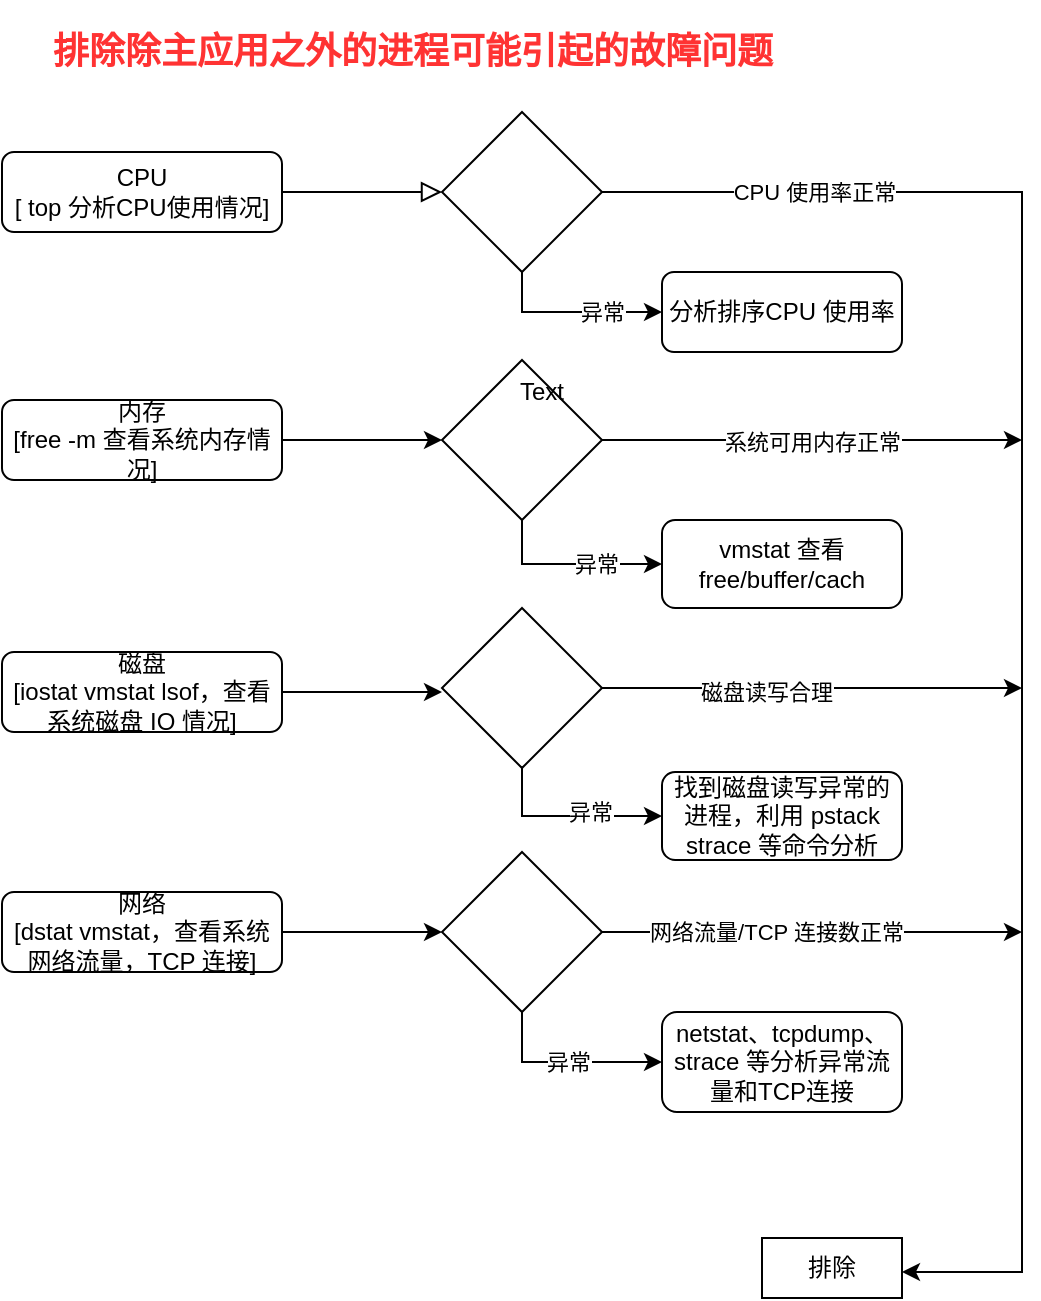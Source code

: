 <mxfile version="13.2.3" type="github"><diagram id="C5RBs43oDa-KdzZeNtuy" name="Page-1"><mxGraphModel dx="912" dy="522" grid="1" gridSize="10" guides="1" tooltips="1" connect="1" arrows="1" fold="1" page="1" pageScale="1" pageWidth="827" pageHeight="1169" math="0" shadow="0"><root><mxCell id="WIyWlLk6GJQsqaUBKTNV-0"/><mxCell id="WIyWlLk6GJQsqaUBKTNV-1" parent="WIyWlLk6GJQsqaUBKTNV-0"/><mxCell id="WIyWlLk6GJQsqaUBKTNV-2" value="" style="rounded=0;html=1;jettySize=auto;orthogonalLoop=1;fontSize=11;endArrow=block;endFill=0;endSize=8;strokeWidth=1;shadow=0;labelBackgroundColor=none;edgeStyle=orthogonalEdgeStyle;" parent="WIyWlLk6GJQsqaUBKTNV-1" source="WIyWlLk6GJQsqaUBKTNV-3" target="WIyWlLk6GJQsqaUBKTNV-6" edge="1"><mxGeometry relative="1" as="geometry"/></mxCell><mxCell id="WIyWlLk6GJQsqaUBKTNV-3" value="CPU&lt;br&gt;[ top 分析CPU使用情况]" style="rounded=1;whiteSpace=wrap;html=1;fontSize=12;glass=0;strokeWidth=1;shadow=0;" parent="WIyWlLk6GJQsqaUBKTNV-1" vertex="1"><mxGeometry x="140" y="80" width="140" height="40" as="geometry"/></mxCell><mxCell id="8kNs1dzIQcIfzXPD6BU9-1" value="" style="edgeStyle=orthogonalEdgeStyle;rounded=0;orthogonalLoop=1;jettySize=auto;html=1;" parent="WIyWlLk6GJQsqaUBKTNV-1" source="WIyWlLk6GJQsqaUBKTNV-6" edge="1"><mxGeometry relative="1" as="geometry"><mxPoint x="590" y="640" as="targetPoint"/><Array as="points"><mxPoint x="650" y="100"/><mxPoint x="650" y="640"/></Array></mxGeometry></mxCell><mxCell id="8kNs1dzIQcIfzXPD6BU9-2" value="CPU 使用率正常" style="edgeLabel;html=1;align=center;verticalAlign=middle;resizable=0;points=[];" parent="8kNs1dzIQcIfzXPD6BU9-1" vertex="1" connectable="0"><mxGeometry x="-0.839" relative="1" as="geometry"><mxPoint x="41" as="offset"/></mxGeometry></mxCell><mxCell id="8kNs1dzIQcIfzXPD6BU9-3" style="edgeStyle=orthogonalEdgeStyle;rounded=0;orthogonalLoop=1;jettySize=auto;html=1;exitX=0.5;exitY=1;exitDx=0;exitDy=0;" parent="WIyWlLk6GJQsqaUBKTNV-1" source="WIyWlLk6GJQsqaUBKTNV-6" target="WIyWlLk6GJQsqaUBKTNV-7" edge="1"><mxGeometry relative="1" as="geometry"/></mxCell><mxCell id="8kNs1dzIQcIfzXPD6BU9-4" value="异常" style="edgeLabel;html=1;align=center;verticalAlign=middle;resizable=0;points=[];" parent="8kNs1dzIQcIfzXPD6BU9-3" vertex="1" connectable="0"><mxGeometry x="-0.556" y="13" relative="1" as="geometry"><mxPoint x="40" y="13" as="offset"/></mxGeometry></mxCell><mxCell id="WIyWlLk6GJQsqaUBKTNV-6" value="" style="rhombus;whiteSpace=wrap;html=1;shadow=0;fontFamily=Helvetica;fontSize=12;align=center;strokeWidth=1;spacing=6;spacingTop=-4;" parent="WIyWlLk6GJQsqaUBKTNV-1" vertex="1"><mxGeometry x="360" y="60" width="80" height="80" as="geometry"/></mxCell><mxCell id="WIyWlLk6GJQsqaUBKTNV-7" value="分析排序CPU 使用率" style="rounded=1;whiteSpace=wrap;html=1;fontSize=12;glass=0;strokeWidth=1;shadow=0;" parent="WIyWlLk6GJQsqaUBKTNV-1" vertex="1"><mxGeometry x="470" y="140" width="120" height="40" as="geometry"/></mxCell><mxCell id="8kNs1dzIQcIfzXPD6BU9-8" value="" style="edgeStyle=orthogonalEdgeStyle;rounded=0;orthogonalLoop=1;jettySize=auto;html=1;" parent="WIyWlLk6GJQsqaUBKTNV-1" source="8kNs1dzIQcIfzXPD6BU9-5" edge="1"><mxGeometry relative="1" as="geometry"><mxPoint x="360" y="224" as="targetPoint"/></mxGeometry></mxCell><mxCell id="8kNs1dzIQcIfzXPD6BU9-5" value="内存&lt;br&gt;[free -m 查看系统内存情况]" style="rounded=1;whiteSpace=wrap;html=1;fontSize=12;glass=0;strokeWidth=1;shadow=0;" parent="WIyWlLk6GJQsqaUBKTNV-1" vertex="1"><mxGeometry x="140" y="204" width="140" height="40" as="geometry"/></mxCell><mxCell id="8kNs1dzIQcIfzXPD6BU9-12" value="系统可用内存正常" style="edgeStyle=orthogonalEdgeStyle;rounded=0;orthogonalLoop=1;jettySize=auto;html=1;exitX=1;exitY=0.5;exitDx=0;exitDy=0;" parent="WIyWlLk6GJQsqaUBKTNV-1" source="8kNs1dzIQcIfzXPD6BU9-9" edge="1"><mxGeometry relative="1" as="geometry"><mxPoint x="650" y="224" as="targetPoint"/></mxGeometry></mxCell><mxCell id="8kNs1dzIQcIfzXPD6BU9-20" style="edgeStyle=orthogonalEdgeStyle;rounded=0;orthogonalLoop=1;jettySize=auto;html=1;exitX=0.5;exitY=1;exitDx=0;exitDy=0;entryX=0;entryY=0.5;entryDx=0;entryDy=0;" parent="WIyWlLk6GJQsqaUBKTNV-1" source="8kNs1dzIQcIfzXPD6BU9-9" target="8kNs1dzIQcIfzXPD6BU9-17" edge="1"><mxGeometry relative="1" as="geometry"/></mxCell><mxCell id="8kNs1dzIQcIfzXPD6BU9-21" value="异常" style="edgeLabel;html=1;align=center;verticalAlign=middle;resizable=0;points=[];" parent="8kNs1dzIQcIfzXPD6BU9-20" vertex="1" connectable="0"><mxGeometry x="0.13" relative="1" as="geometry"><mxPoint x="7" as="offset"/></mxGeometry></mxCell><mxCell id="8kNs1dzIQcIfzXPD6BU9-9" value="" style="rhombus;whiteSpace=wrap;html=1;" parent="WIyWlLk6GJQsqaUBKTNV-1" vertex="1"><mxGeometry x="360" y="184" width="80" height="80" as="geometry"/></mxCell><mxCell id="8kNs1dzIQcIfzXPD6BU9-17" value="vmstat 查看&lt;br&gt;free/buffer/cach" style="rounded=1;whiteSpace=wrap;html=1;" parent="WIyWlLk6GJQsqaUBKTNV-1" vertex="1"><mxGeometry x="470" y="264" width="120" height="44" as="geometry"/></mxCell><mxCell id="8kNs1dzIQcIfzXPD6BU9-18" style="edgeStyle=orthogonalEdgeStyle;rounded=0;orthogonalLoop=1;jettySize=auto;html=1;exitX=0.5;exitY=1;exitDx=0;exitDy=0;" parent="WIyWlLk6GJQsqaUBKTNV-1" source="8kNs1dzIQcIfzXPD6BU9-17" target="8kNs1dzIQcIfzXPD6BU9-17" edge="1"><mxGeometry relative="1" as="geometry"/></mxCell><mxCell id="8kNs1dzIQcIfzXPD6BU9-22" value="" style="edgeStyle=orthogonalEdgeStyle;rounded=0;orthogonalLoop=1;jettySize=auto;html=1;" parent="WIyWlLk6GJQsqaUBKTNV-1" source="8kNs1dzIQcIfzXPD6BU9-23" edge="1"><mxGeometry relative="1" as="geometry"><mxPoint x="360" y="350" as="targetPoint"/></mxGeometry></mxCell><mxCell id="8kNs1dzIQcIfzXPD6BU9-23" value="磁盘&lt;br&gt;[iostat vmstat lsof，查看系统磁盘 IO 情况]" style="rounded=1;whiteSpace=wrap;html=1;fontSize=12;glass=0;strokeWidth=1;shadow=0;" parent="WIyWlLk6GJQsqaUBKTNV-1" vertex="1"><mxGeometry x="140" y="330" width="140" height="40" as="geometry"/></mxCell><mxCell id="8kNs1dzIQcIfzXPD6BU9-31" style="edgeStyle=orthogonalEdgeStyle;rounded=0;orthogonalLoop=1;jettySize=auto;html=1;exitX=1;exitY=0.5;exitDx=0;exitDy=0;" parent="WIyWlLk6GJQsqaUBKTNV-1" source="8kNs1dzIQcIfzXPD6BU9-26" edge="1"><mxGeometry relative="1" as="geometry"><mxPoint x="650" y="348" as="targetPoint"/></mxGeometry></mxCell><mxCell id="8kNs1dzIQcIfzXPD6BU9-32" value="磁盘读写合理" style="edgeLabel;html=1;align=center;verticalAlign=middle;resizable=0;points=[];" parent="8kNs1dzIQcIfzXPD6BU9-31" vertex="1" connectable="0"><mxGeometry x="-0.219" y="-2" relative="1" as="geometry"><mxPoint as="offset"/></mxGeometry></mxCell><mxCell id="8kNs1dzIQcIfzXPD6BU9-26" value="" style="rhombus;whiteSpace=wrap;html=1;" parent="WIyWlLk6GJQsqaUBKTNV-1" vertex="1"><mxGeometry x="360" y="308" width="80" height="80" as="geometry"/></mxCell><mxCell id="8kNs1dzIQcIfzXPD6BU9-27" style="edgeStyle=orthogonalEdgeStyle;rounded=0;orthogonalLoop=1;jettySize=auto;html=1;exitX=0.5;exitY=1;exitDx=0;exitDy=0;entryX=0;entryY=0.5;entryDx=0;entryDy=0;" parent="WIyWlLk6GJQsqaUBKTNV-1" source="8kNs1dzIQcIfzXPD6BU9-26" target="8kNs1dzIQcIfzXPD6BU9-29" edge="1"><mxGeometry relative="1" as="geometry"><mxPoint x="400" y="390" as="sourcePoint"/></mxGeometry></mxCell><mxCell id="8kNs1dzIQcIfzXPD6BU9-28" value="异常" style="edgeLabel;html=1;align=center;verticalAlign=middle;resizable=0;points=[];" parent="8kNs1dzIQcIfzXPD6BU9-27" vertex="1" connectable="0"><mxGeometry x="0.13" relative="1" as="geometry"><mxPoint x="5" y="-2" as="offset"/></mxGeometry></mxCell><mxCell id="8kNs1dzIQcIfzXPD6BU9-29" value="找到磁盘读写异常的进程，利用 pstack strace 等命令分析" style="rounded=1;whiteSpace=wrap;html=1;" parent="WIyWlLk6GJQsqaUBKTNV-1" vertex="1"><mxGeometry x="470" y="390" width="120" height="44" as="geometry"/></mxCell><mxCell id="8kNs1dzIQcIfzXPD6BU9-30" style="edgeStyle=orthogonalEdgeStyle;rounded=0;orthogonalLoop=1;jettySize=auto;html=1;exitX=0.5;exitY=1;exitDx=0;exitDy=0;" parent="WIyWlLk6GJQsqaUBKTNV-1" source="8kNs1dzIQcIfzXPD6BU9-29" target="8kNs1dzIQcIfzXPD6BU9-29" edge="1"><mxGeometry relative="1" as="geometry"/></mxCell><mxCell id="8kNs1dzIQcIfzXPD6BU9-33" value="" style="edgeStyle=orthogonalEdgeStyle;rounded=0;orthogonalLoop=1;jettySize=auto;html=1;" parent="WIyWlLk6GJQsqaUBKTNV-1" source="8kNs1dzIQcIfzXPD6BU9-34" edge="1"><mxGeometry relative="1" as="geometry"><mxPoint x="360" y="470" as="targetPoint"/></mxGeometry></mxCell><mxCell id="8kNs1dzIQcIfzXPD6BU9-34" value="网络&lt;br&gt;[dstat vmstat，查看系统网络流量，TCP 连接]" style="rounded=1;whiteSpace=wrap;html=1;fontSize=12;glass=0;strokeWidth=1;shadow=0;" parent="WIyWlLk6GJQsqaUBKTNV-1" vertex="1"><mxGeometry x="140" y="450" width="140" height="40" as="geometry"/></mxCell><mxCell id="8kNs1dzIQcIfzXPD6BU9-36" style="edgeStyle=orthogonalEdgeStyle;rounded=0;orthogonalLoop=1;jettySize=auto;html=1;exitX=1;exitY=0.5;exitDx=0;exitDy=0;" parent="WIyWlLk6GJQsqaUBKTNV-1" source="8kNs1dzIQcIfzXPD6BU9-35" edge="1"><mxGeometry relative="1" as="geometry"><mxPoint x="650" y="470" as="targetPoint"/></mxGeometry></mxCell><mxCell id="8kNs1dzIQcIfzXPD6BU9-37" value="网络流量/TCP 连接数正常" style="edgeLabel;html=1;align=center;verticalAlign=middle;resizable=0;points=[];" parent="8kNs1dzIQcIfzXPD6BU9-36" vertex="1" connectable="0"><mxGeometry x="-0.245" y="-3" relative="1" as="geometry"><mxPoint x="7" y="-3" as="offset"/></mxGeometry></mxCell><mxCell id="8kNs1dzIQcIfzXPD6BU9-40" value="异常" style="edgeStyle=orthogonalEdgeStyle;rounded=0;orthogonalLoop=1;jettySize=auto;html=1;exitX=0.5;exitY=1;exitDx=0;exitDy=0;entryX=0;entryY=0.5;entryDx=0;entryDy=0;" parent="WIyWlLk6GJQsqaUBKTNV-1" source="8kNs1dzIQcIfzXPD6BU9-35" target="8kNs1dzIQcIfzXPD6BU9-38" edge="1"><mxGeometry relative="1" as="geometry"/></mxCell><mxCell id="8kNs1dzIQcIfzXPD6BU9-35" value="" style="rhombus;whiteSpace=wrap;html=1;" parent="WIyWlLk6GJQsqaUBKTNV-1" vertex="1"><mxGeometry x="360" y="430" width="80" height="80" as="geometry"/></mxCell><mxCell id="8kNs1dzIQcIfzXPD6BU9-38" value="netstat、tcpdump、strace 等分析异常流量和TCP连接" style="rounded=1;whiteSpace=wrap;html=1;" parent="WIyWlLk6GJQsqaUBKTNV-1" vertex="1"><mxGeometry x="470" y="510" width="120" height="50" as="geometry"/></mxCell><mxCell id="8kNs1dzIQcIfzXPD6BU9-41" value="排除" style="rounded=0;whiteSpace=wrap;html=1;" parent="WIyWlLk6GJQsqaUBKTNV-1" vertex="1"><mxGeometry x="520" y="623" width="70" height="30" as="geometry"/></mxCell><mxCell id="8kNs1dzIQcIfzXPD6BU9-44" value="Text" style="text;html=1;strokeColor=none;fillColor=none;align=center;verticalAlign=middle;whiteSpace=wrap;rounded=0;" parent="WIyWlLk6GJQsqaUBKTNV-1" vertex="1"><mxGeometry x="390" y="190" width="40" height="20" as="geometry"/></mxCell><mxCell id="8kNs1dzIQcIfzXPD6BU9-45" value="&lt;h2&gt;排除除主应用之外的进程可能引起的故障问题&lt;/h2&gt;" style="text;html=1;align=center;verticalAlign=middle;resizable=0;points=[];autosize=1;fontColor=#FF3333;" parent="WIyWlLk6GJQsqaUBKTNV-1" vertex="1"><mxGeometry x="155" y="5" width="380" height="50" as="geometry"/></mxCell></root></mxGraphModel></diagram></mxfile>